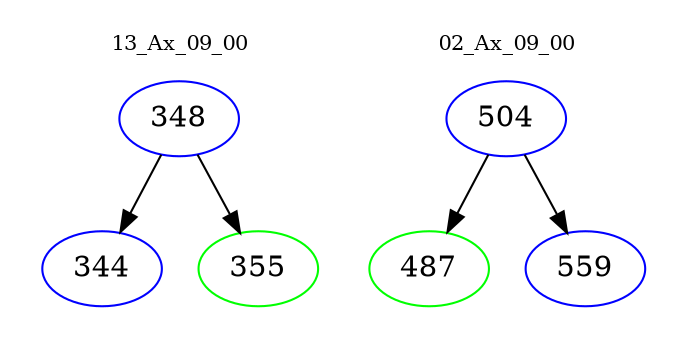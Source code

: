 digraph{
subgraph cluster_0 {
color = white
label = "13_Ax_09_00";
fontsize=10;
T0_348 [label="348", color="blue"]
T0_348 -> T0_344 [color="black"]
T0_344 [label="344", color="blue"]
T0_348 -> T0_355 [color="black"]
T0_355 [label="355", color="green"]
}
subgraph cluster_1 {
color = white
label = "02_Ax_09_00";
fontsize=10;
T1_504 [label="504", color="blue"]
T1_504 -> T1_487 [color="black"]
T1_487 [label="487", color="green"]
T1_504 -> T1_559 [color="black"]
T1_559 [label="559", color="blue"]
}
}
